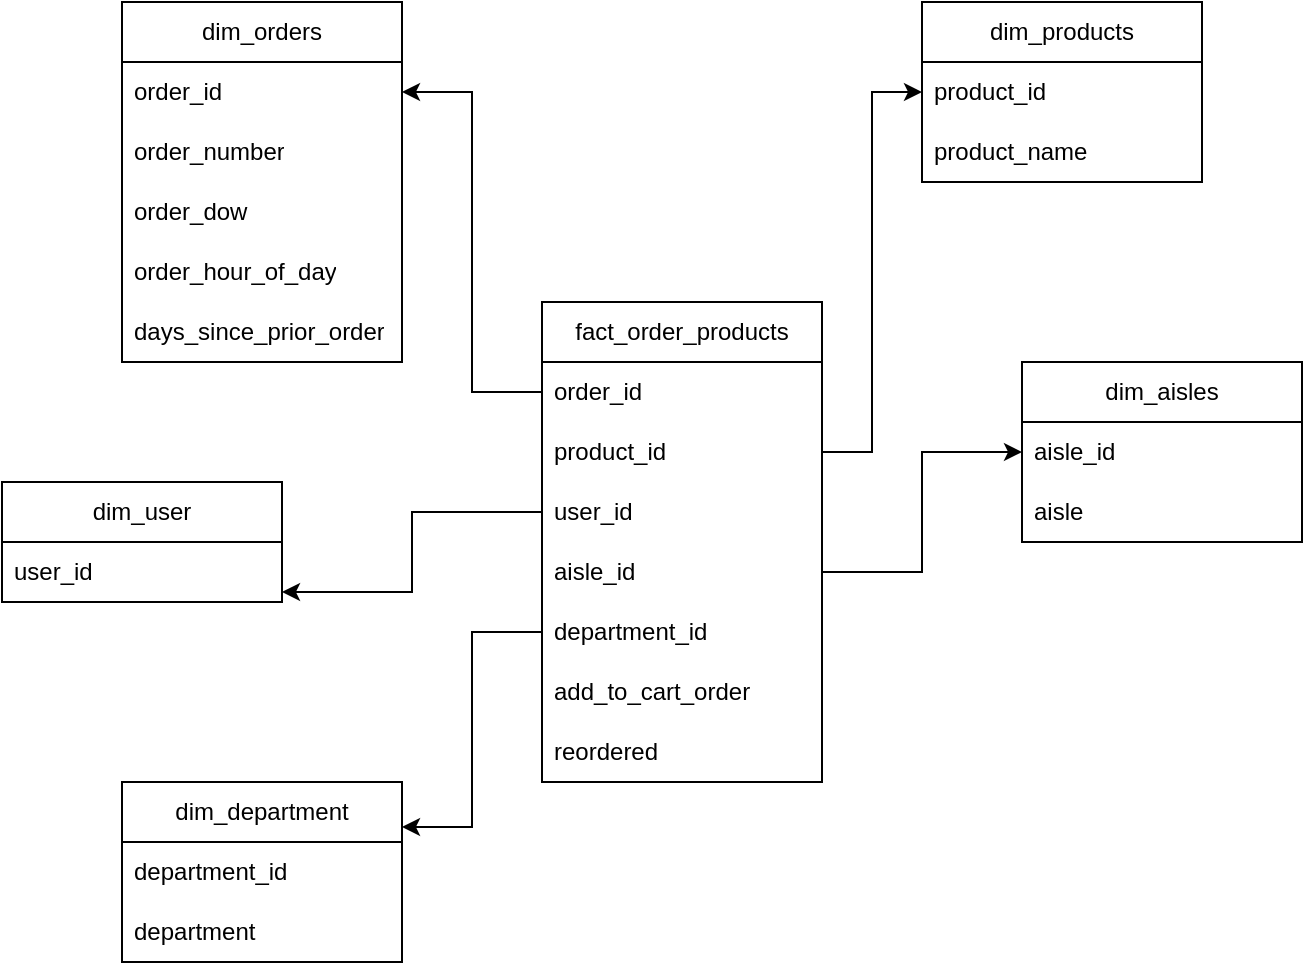 <mxfile version="21.7.2" type="github">
  <diagram name="Page-1" id="50BGt4J6txKMW3Zv2lYD">
    <mxGraphModel dx="954" dy="530" grid="1" gridSize="10" guides="1" tooltips="1" connect="1" arrows="1" fold="1" page="1" pageScale="1" pageWidth="850" pageHeight="1100" math="0" shadow="0">
      <root>
        <mxCell id="0" />
        <mxCell id="1" parent="0" />
        <mxCell id="4SF-OJrmyFHQOnac-wVQ-7" value="dim_orders" style="swimlane;fontStyle=0;childLayout=stackLayout;horizontal=1;startSize=30;horizontalStack=0;resizeParent=1;resizeParentMax=0;resizeLast=0;collapsible=1;marginBottom=0;whiteSpace=wrap;html=1;" vertex="1" parent="1">
          <mxGeometry x="160" y="90" width="140" height="180" as="geometry" />
        </mxCell>
        <mxCell id="4SF-OJrmyFHQOnac-wVQ-8" value="order_id" style="text;strokeColor=none;fillColor=none;align=left;verticalAlign=middle;spacingLeft=4;spacingRight=4;overflow=hidden;points=[[0,0.5],[1,0.5]];portConstraint=eastwest;rotatable=0;whiteSpace=wrap;html=1;" vertex="1" parent="4SF-OJrmyFHQOnac-wVQ-7">
          <mxGeometry y="30" width="140" height="30" as="geometry" />
        </mxCell>
        <mxCell id="4SF-OJrmyFHQOnac-wVQ-9" value="order_number" style="text;strokeColor=none;fillColor=none;align=left;verticalAlign=middle;spacingLeft=4;spacingRight=4;overflow=hidden;points=[[0,0.5],[1,0.5]];portConstraint=eastwest;rotatable=0;whiteSpace=wrap;html=1;" vertex="1" parent="4SF-OJrmyFHQOnac-wVQ-7">
          <mxGeometry y="60" width="140" height="30" as="geometry" />
        </mxCell>
        <mxCell id="4SF-OJrmyFHQOnac-wVQ-10" value="order_dow" style="text;strokeColor=none;fillColor=none;align=left;verticalAlign=middle;spacingLeft=4;spacingRight=4;overflow=hidden;points=[[0,0.5],[1,0.5]];portConstraint=eastwest;rotatable=0;whiteSpace=wrap;html=1;" vertex="1" parent="4SF-OJrmyFHQOnac-wVQ-7">
          <mxGeometry y="90" width="140" height="30" as="geometry" />
        </mxCell>
        <mxCell id="4SF-OJrmyFHQOnac-wVQ-11" value="order_hour_of_day" style="text;strokeColor=none;fillColor=none;align=left;verticalAlign=middle;spacingLeft=4;spacingRight=4;overflow=hidden;points=[[0,0.5],[1,0.5]];portConstraint=eastwest;rotatable=0;whiteSpace=wrap;html=1;" vertex="1" parent="4SF-OJrmyFHQOnac-wVQ-7">
          <mxGeometry y="120" width="140" height="30" as="geometry" />
        </mxCell>
        <mxCell id="4SF-OJrmyFHQOnac-wVQ-12" value="days_since_prior_order" style="text;strokeColor=none;fillColor=none;align=left;verticalAlign=middle;spacingLeft=4;spacingRight=4;overflow=hidden;points=[[0,0.5],[1,0.5]];portConstraint=eastwest;rotatable=0;whiteSpace=wrap;html=1;" vertex="1" parent="4SF-OJrmyFHQOnac-wVQ-7">
          <mxGeometry y="150" width="140" height="30" as="geometry" />
        </mxCell>
        <mxCell id="4SF-OJrmyFHQOnac-wVQ-13" value="fact_order_products" style="swimlane;fontStyle=0;childLayout=stackLayout;horizontal=1;startSize=30;horizontalStack=0;resizeParent=1;resizeParentMax=0;resizeLast=0;collapsible=1;marginBottom=0;whiteSpace=wrap;html=1;" vertex="1" parent="1">
          <mxGeometry x="370" y="240" width="140" height="240" as="geometry" />
        </mxCell>
        <mxCell id="4SF-OJrmyFHQOnac-wVQ-14" value="order_id" style="text;strokeColor=none;fillColor=none;align=left;verticalAlign=middle;spacingLeft=4;spacingRight=4;overflow=hidden;points=[[0,0.5],[1,0.5]];portConstraint=eastwest;rotatable=0;whiteSpace=wrap;html=1;" vertex="1" parent="4SF-OJrmyFHQOnac-wVQ-13">
          <mxGeometry y="30" width="140" height="30" as="geometry" />
        </mxCell>
        <mxCell id="4SF-OJrmyFHQOnac-wVQ-15" value="product_id" style="text;strokeColor=none;fillColor=none;align=left;verticalAlign=middle;spacingLeft=4;spacingRight=4;overflow=hidden;points=[[0,0.5],[1,0.5]];portConstraint=eastwest;rotatable=0;whiteSpace=wrap;html=1;" vertex="1" parent="4SF-OJrmyFHQOnac-wVQ-13">
          <mxGeometry y="60" width="140" height="30" as="geometry" />
        </mxCell>
        <mxCell id="4SF-OJrmyFHQOnac-wVQ-16" value="user_id" style="text;strokeColor=none;fillColor=none;align=left;verticalAlign=middle;spacingLeft=4;spacingRight=4;overflow=hidden;points=[[0,0.5],[1,0.5]];portConstraint=eastwest;rotatable=0;whiteSpace=wrap;html=1;" vertex="1" parent="4SF-OJrmyFHQOnac-wVQ-13">
          <mxGeometry y="90" width="140" height="30" as="geometry" />
        </mxCell>
        <mxCell id="4SF-OJrmyFHQOnac-wVQ-17" value="aisle_id" style="text;strokeColor=none;fillColor=none;align=left;verticalAlign=middle;spacingLeft=4;spacingRight=4;overflow=hidden;points=[[0,0.5],[1,0.5]];portConstraint=eastwest;rotatable=0;whiteSpace=wrap;html=1;" vertex="1" parent="4SF-OJrmyFHQOnac-wVQ-13">
          <mxGeometry y="120" width="140" height="30" as="geometry" />
        </mxCell>
        <mxCell id="4SF-OJrmyFHQOnac-wVQ-18" value="department_id" style="text;strokeColor=none;fillColor=none;align=left;verticalAlign=middle;spacingLeft=4;spacingRight=4;overflow=hidden;points=[[0,0.5],[1,0.5]];portConstraint=eastwest;rotatable=0;whiteSpace=wrap;html=1;" vertex="1" parent="4SF-OJrmyFHQOnac-wVQ-13">
          <mxGeometry y="150" width="140" height="30" as="geometry" />
        </mxCell>
        <mxCell id="4SF-OJrmyFHQOnac-wVQ-19" value="add_to_cart_order" style="text;strokeColor=none;fillColor=none;align=left;verticalAlign=middle;spacingLeft=4;spacingRight=4;overflow=hidden;points=[[0,0.5],[1,0.5]];portConstraint=eastwest;rotatable=0;whiteSpace=wrap;html=1;" vertex="1" parent="4SF-OJrmyFHQOnac-wVQ-13">
          <mxGeometry y="180" width="140" height="30" as="geometry" />
        </mxCell>
        <mxCell id="4SF-OJrmyFHQOnac-wVQ-20" value="reordered" style="text;strokeColor=none;fillColor=none;align=left;verticalAlign=middle;spacingLeft=4;spacingRight=4;overflow=hidden;points=[[0,0.5],[1,0.5]];portConstraint=eastwest;rotatable=0;whiteSpace=wrap;html=1;" vertex="1" parent="4SF-OJrmyFHQOnac-wVQ-13">
          <mxGeometry y="210" width="140" height="30" as="geometry" />
        </mxCell>
        <mxCell id="4SF-OJrmyFHQOnac-wVQ-21" value="dim_products" style="swimlane;fontStyle=0;childLayout=stackLayout;horizontal=1;startSize=30;horizontalStack=0;resizeParent=1;resizeParentMax=0;resizeLast=0;collapsible=1;marginBottom=0;whiteSpace=wrap;html=1;" vertex="1" parent="1">
          <mxGeometry x="560" y="90" width="140" height="90" as="geometry" />
        </mxCell>
        <mxCell id="4SF-OJrmyFHQOnac-wVQ-22" value="product_id" style="text;strokeColor=none;fillColor=none;align=left;verticalAlign=middle;spacingLeft=4;spacingRight=4;overflow=hidden;points=[[0,0.5],[1,0.5]];portConstraint=eastwest;rotatable=0;whiteSpace=wrap;html=1;" vertex="1" parent="4SF-OJrmyFHQOnac-wVQ-21">
          <mxGeometry y="30" width="140" height="30" as="geometry" />
        </mxCell>
        <mxCell id="4SF-OJrmyFHQOnac-wVQ-23" value="product_name" style="text;strokeColor=none;fillColor=none;align=left;verticalAlign=middle;spacingLeft=4;spacingRight=4;overflow=hidden;points=[[0,0.5],[1,0.5]];portConstraint=eastwest;rotatable=0;whiteSpace=wrap;html=1;" vertex="1" parent="4SF-OJrmyFHQOnac-wVQ-21">
          <mxGeometry y="60" width="140" height="30" as="geometry" />
        </mxCell>
        <mxCell id="4SF-OJrmyFHQOnac-wVQ-25" value="dim_aisles" style="swimlane;fontStyle=0;childLayout=stackLayout;horizontal=1;startSize=30;horizontalStack=0;resizeParent=1;resizeParentMax=0;resizeLast=0;collapsible=1;marginBottom=0;whiteSpace=wrap;html=1;" vertex="1" parent="1">
          <mxGeometry x="610" y="270" width="140" height="90" as="geometry" />
        </mxCell>
        <mxCell id="4SF-OJrmyFHQOnac-wVQ-26" value="aisle_id" style="text;strokeColor=none;fillColor=none;align=left;verticalAlign=middle;spacingLeft=4;spacingRight=4;overflow=hidden;points=[[0,0.5],[1,0.5]];portConstraint=eastwest;rotatable=0;whiteSpace=wrap;html=1;" vertex="1" parent="4SF-OJrmyFHQOnac-wVQ-25">
          <mxGeometry y="30" width="140" height="30" as="geometry" />
        </mxCell>
        <mxCell id="4SF-OJrmyFHQOnac-wVQ-27" value="aisle" style="text;strokeColor=none;fillColor=none;align=left;verticalAlign=middle;spacingLeft=4;spacingRight=4;overflow=hidden;points=[[0,0.5],[1,0.5]];portConstraint=eastwest;rotatable=0;whiteSpace=wrap;html=1;" vertex="1" parent="4SF-OJrmyFHQOnac-wVQ-25">
          <mxGeometry y="60" width="140" height="30" as="geometry" />
        </mxCell>
        <mxCell id="4SF-OJrmyFHQOnac-wVQ-28" value="dim_department" style="swimlane;fontStyle=0;childLayout=stackLayout;horizontal=1;startSize=30;horizontalStack=0;resizeParent=1;resizeParentMax=0;resizeLast=0;collapsible=1;marginBottom=0;whiteSpace=wrap;html=1;" vertex="1" parent="1">
          <mxGeometry x="160" y="480" width="140" height="90" as="geometry" />
        </mxCell>
        <mxCell id="4SF-OJrmyFHQOnac-wVQ-29" value="department_id" style="text;strokeColor=none;fillColor=none;align=left;verticalAlign=middle;spacingLeft=4;spacingRight=4;overflow=hidden;points=[[0,0.5],[1,0.5]];portConstraint=eastwest;rotatable=0;whiteSpace=wrap;html=1;" vertex="1" parent="4SF-OJrmyFHQOnac-wVQ-28">
          <mxGeometry y="30" width="140" height="30" as="geometry" />
        </mxCell>
        <mxCell id="4SF-OJrmyFHQOnac-wVQ-30" value="department" style="text;strokeColor=none;fillColor=none;align=left;verticalAlign=middle;spacingLeft=4;spacingRight=4;overflow=hidden;points=[[0,0.5],[1,0.5]];portConstraint=eastwest;rotatable=0;whiteSpace=wrap;html=1;" vertex="1" parent="4SF-OJrmyFHQOnac-wVQ-28">
          <mxGeometry y="60" width="140" height="30" as="geometry" />
        </mxCell>
        <mxCell id="4SF-OJrmyFHQOnac-wVQ-31" value="dim_user" style="swimlane;fontStyle=0;childLayout=stackLayout;horizontal=1;startSize=30;horizontalStack=0;resizeParent=1;resizeParentMax=0;resizeLast=0;collapsible=1;marginBottom=0;whiteSpace=wrap;html=1;" vertex="1" parent="1">
          <mxGeometry x="100" y="330" width="140" height="60" as="geometry" />
        </mxCell>
        <mxCell id="4SF-OJrmyFHQOnac-wVQ-32" value="user_id" style="text;strokeColor=none;fillColor=none;align=left;verticalAlign=middle;spacingLeft=4;spacingRight=4;overflow=hidden;points=[[0,0.5],[1,0.5]];portConstraint=eastwest;rotatable=0;whiteSpace=wrap;html=1;" vertex="1" parent="4SF-OJrmyFHQOnac-wVQ-31">
          <mxGeometry y="30" width="140" height="30" as="geometry" />
        </mxCell>
        <mxCell id="4SF-OJrmyFHQOnac-wVQ-36" style="edgeStyle=orthogonalEdgeStyle;rounded=0;orthogonalLoop=1;jettySize=auto;html=1;exitX=1;exitY=0.5;exitDx=0;exitDy=0;entryX=0;entryY=0.5;entryDx=0;entryDy=0;" edge="1" parent="1" source="4SF-OJrmyFHQOnac-wVQ-17" target="4SF-OJrmyFHQOnac-wVQ-26">
          <mxGeometry relative="1" as="geometry" />
        </mxCell>
        <mxCell id="4SF-OJrmyFHQOnac-wVQ-38" style="edgeStyle=orthogonalEdgeStyle;rounded=0;orthogonalLoop=1;jettySize=auto;html=1;exitX=1;exitY=0.5;exitDx=0;exitDy=0;entryX=0;entryY=0.5;entryDx=0;entryDy=0;" edge="1" parent="1" source="4SF-OJrmyFHQOnac-wVQ-15" target="4SF-OJrmyFHQOnac-wVQ-22">
          <mxGeometry relative="1" as="geometry" />
        </mxCell>
        <mxCell id="4SF-OJrmyFHQOnac-wVQ-40" style="edgeStyle=orthogonalEdgeStyle;rounded=0;orthogonalLoop=1;jettySize=auto;html=1;exitX=0;exitY=0.5;exitDx=0;exitDy=0;entryX=1;entryY=0.833;entryDx=0;entryDy=0;entryPerimeter=0;" edge="1" parent="1" source="4SF-OJrmyFHQOnac-wVQ-16" target="4SF-OJrmyFHQOnac-wVQ-32">
          <mxGeometry relative="1" as="geometry" />
        </mxCell>
        <mxCell id="4SF-OJrmyFHQOnac-wVQ-41" style="edgeStyle=orthogonalEdgeStyle;rounded=0;orthogonalLoop=1;jettySize=auto;html=1;exitX=0;exitY=0.5;exitDx=0;exitDy=0;entryX=1;entryY=0.5;entryDx=0;entryDy=0;" edge="1" parent="1" source="4SF-OJrmyFHQOnac-wVQ-14" target="4SF-OJrmyFHQOnac-wVQ-8">
          <mxGeometry relative="1" as="geometry" />
        </mxCell>
        <mxCell id="4SF-OJrmyFHQOnac-wVQ-42" style="edgeStyle=orthogonalEdgeStyle;rounded=0;orthogonalLoop=1;jettySize=auto;html=1;exitX=0;exitY=0.5;exitDx=0;exitDy=0;entryX=1;entryY=0.25;entryDx=0;entryDy=0;" edge="1" parent="1" source="4SF-OJrmyFHQOnac-wVQ-18" target="4SF-OJrmyFHQOnac-wVQ-28">
          <mxGeometry relative="1" as="geometry" />
        </mxCell>
      </root>
    </mxGraphModel>
  </diagram>
</mxfile>
